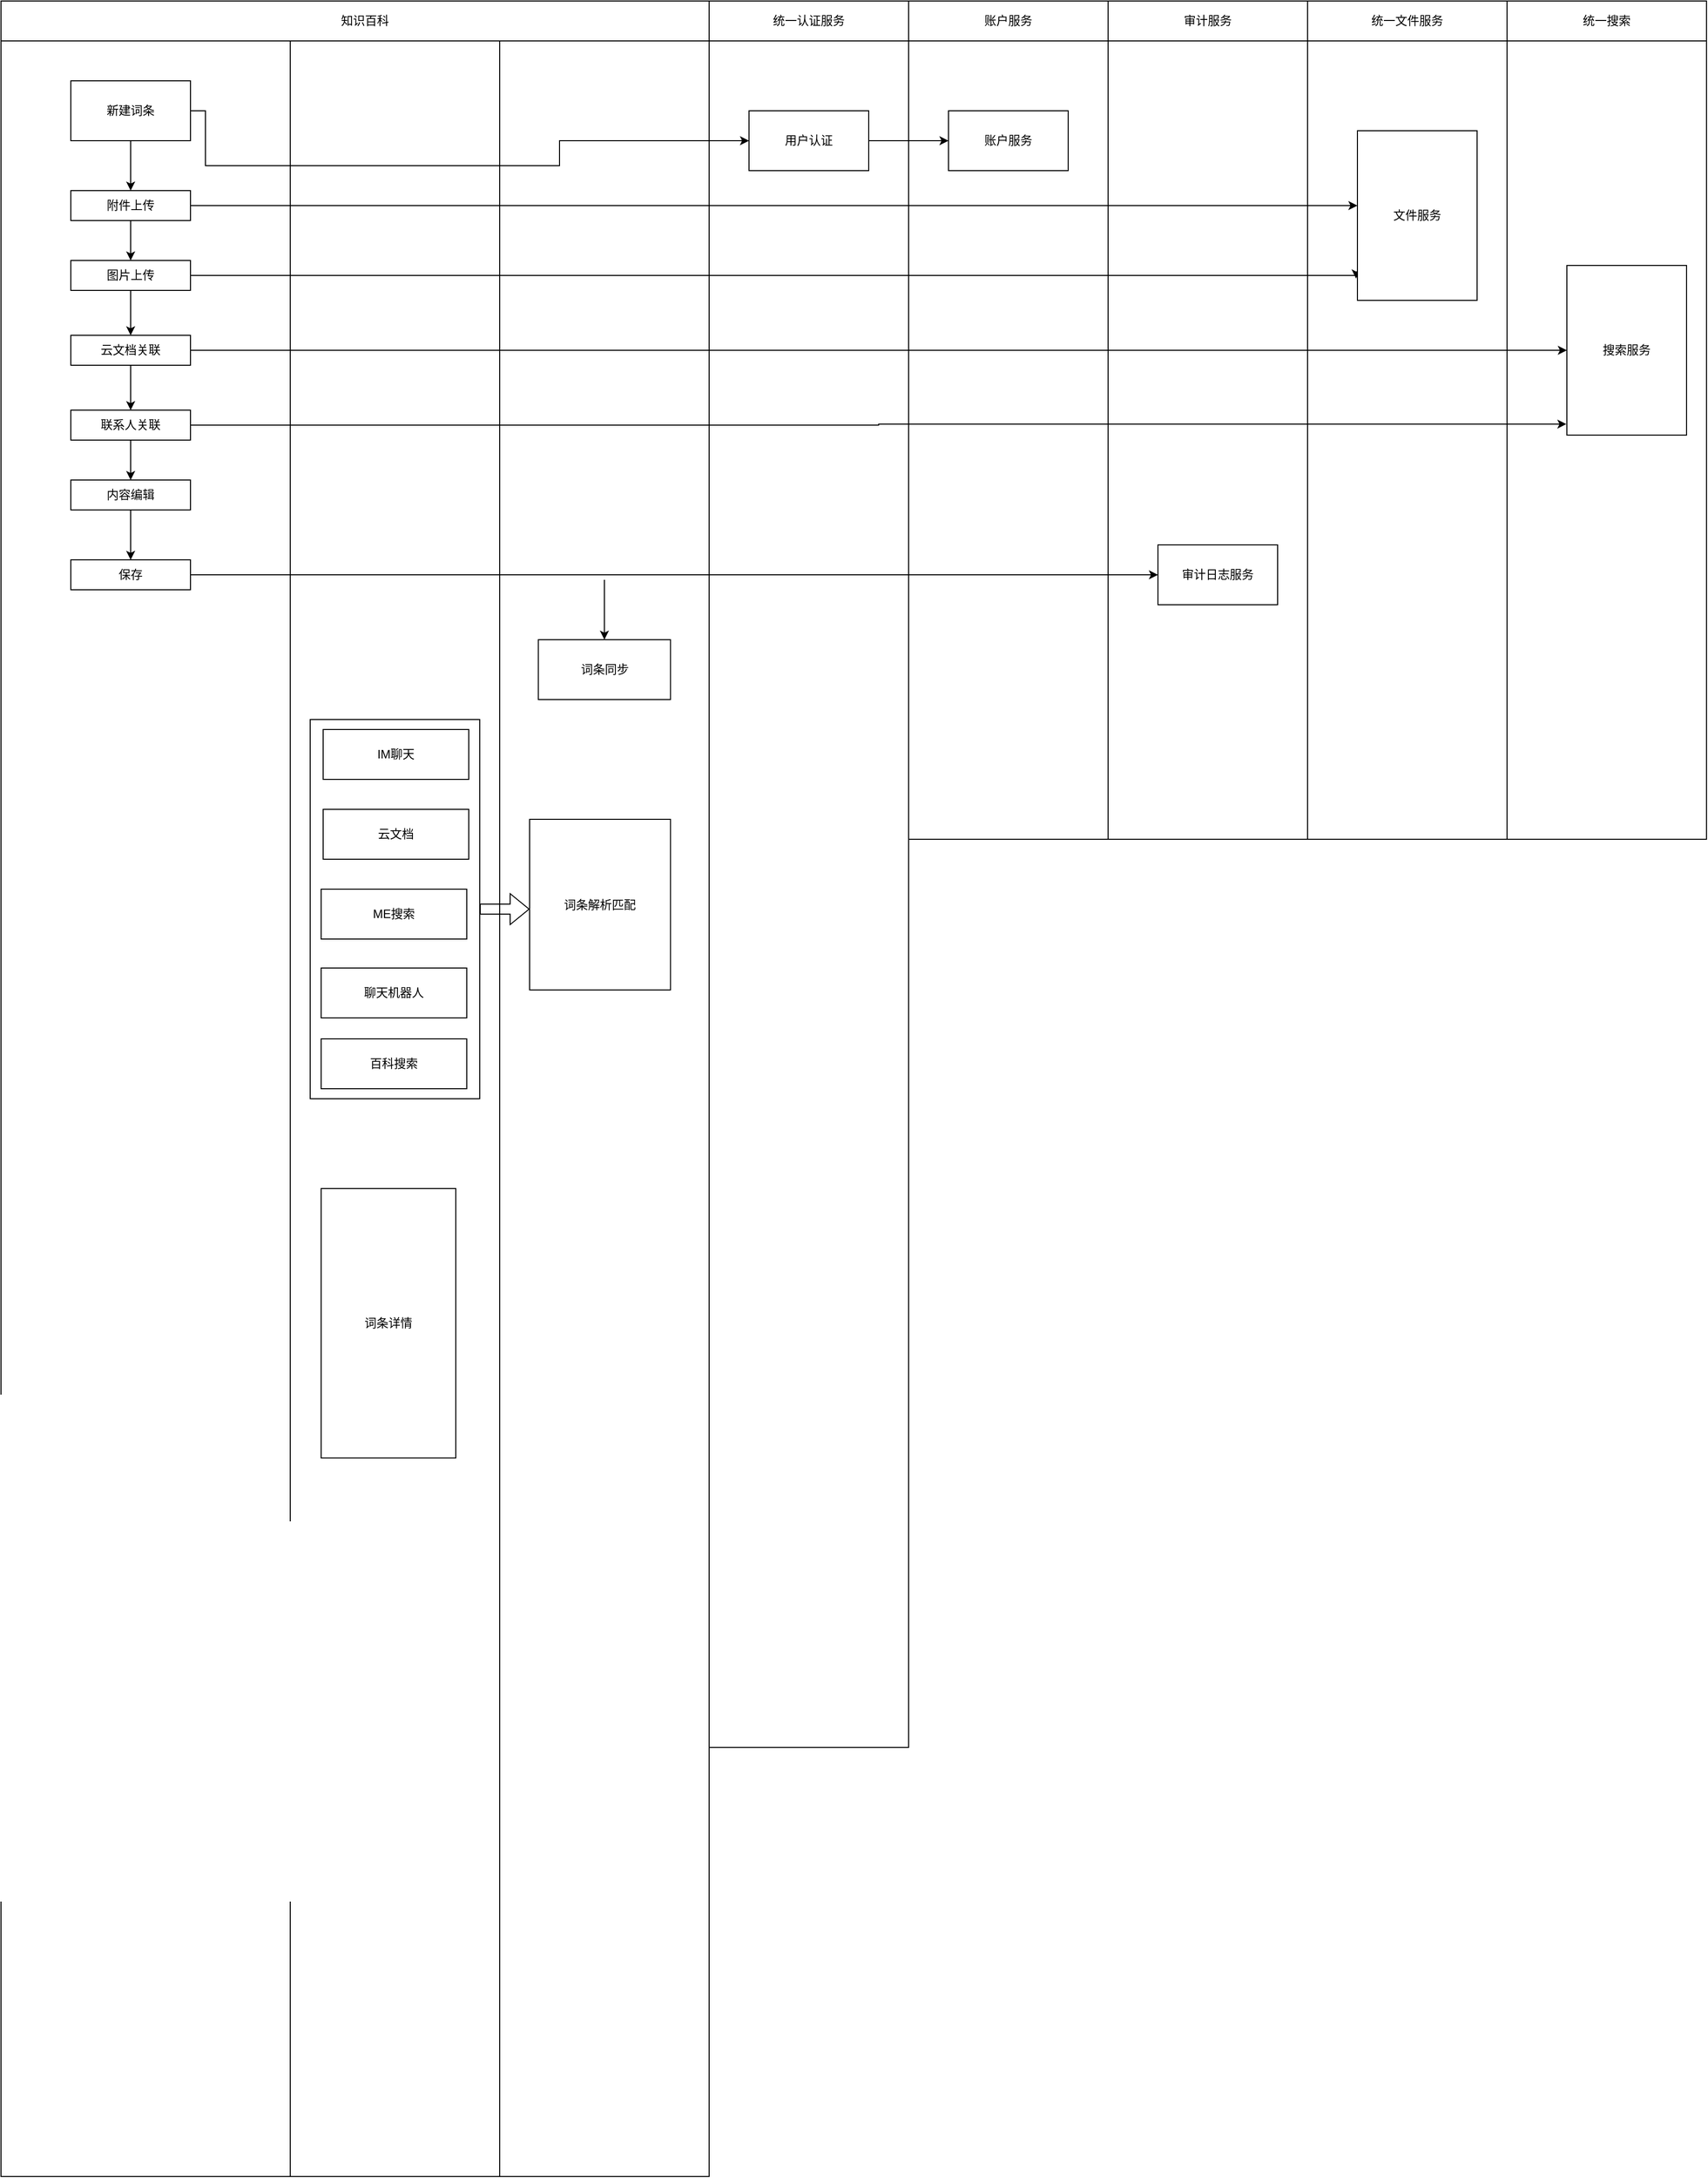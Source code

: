 <mxfile version="20.2.7" type="github">
  <diagram id="aWJN8Z28Av88h7mdpylA" name="第 1 页">
    <mxGraphModel dx="1666" dy="769" grid="1" gridSize="10" guides="1" tooltips="1" connect="1" arrows="1" fold="1" page="1" pageScale="1" pageWidth="827" pageHeight="1169" math="0" shadow="0">
      <root>
        <mxCell id="0" />
        <mxCell id="1" parent="0" />
        <mxCell id="ZVE0ramNpkpX6An3514g-3" value="" style="rounded=0;whiteSpace=wrap;html=1;" vertex="1" parent="1">
          <mxGeometry x="380" y="290" width="210" height="2140" as="geometry" />
        </mxCell>
        <mxCell id="ZVE0ramNpkpX6An3514g-87" value="" style="rounded=0;whiteSpace=wrap;html=1;" vertex="1" parent="1">
          <mxGeometry x="400" y="970" width="170" height="380" as="geometry" />
        </mxCell>
        <mxCell id="ZVE0ramNpkpX6An3514g-65" value="" style="rounded=0;whiteSpace=wrap;html=1;" vertex="1" parent="1">
          <mxGeometry x="1600" y="290" width="200" height="800" as="geometry" />
        </mxCell>
        <mxCell id="ZVE0ramNpkpX6An3514g-44" value="" style="rounded=0;whiteSpace=wrap;html=1;" vertex="1" parent="1">
          <mxGeometry x="1400" y="290" width="200" height="800" as="geometry" />
        </mxCell>
        <mxCell id="ZVE0ramNpkpX6An3514g-37" value="" style="rounded=0;whiteSpace=wrap;html=1;" vertex="1" parent="1">
          <mxGeometry x="1200" y="290" width="200" height="800" as="geometry" />
        </mxCell>
        <mxCell id="ZVE0ramNpkpX6An3514g-34" value="" style="rounded=0;whiteSpace=wrap;html=1;" vertex="1" parent="1">
          <mxGeometry x="1000" y="290" width="200" height="800" as="geometry" />
        </mxCell>
        <mxCell id="ZVE0ramNpkpX6An3514g-18" value="" style="rounded=0;whiteSpace=wrap;html=1;" vertex="1" parent="1">
          <mxGeometry x="800" y="290" width="200" height="1710" as="geometry" />
        </mxCell>
        <mxCell id="ZVE0ramNpkpX6An3514g-4" value="" style="rounded=0;whiteSpace=wrap;html=1;" vertex="1" parent="1">
          <mxGeometry x="590" y="290" width="210" height="2140" as="geometry" />
        </mxCell>
        <mxCell id="ZVE0ramNpkpX6An3514g-1" value="" style="rounded=0;whiteSpace=wrap;html=1;" vertex="1" parent="1">
          <mxGeometry x="90" y="290" width="290" height="2140" as="geometry" />
        </mxCell>
        <mxCell id="ZVE0ramNpkpX6An3514g-49" style="edgeStyle=orthogonalEdgeStyle;rounded=0;orthogonalLoop=1;jettySize=auto;html=1;exitX=1;exitY=0.5;exitDx=0;exitDy=0;" edge="1" parent="1" source="ZVE0ramNpkpX6An3514g-55" target="ZVE0ramNpkpX6An3514g-48">
          <mxGeometry relative="1" as="geometry">
            <mxPoint x="350" y="415" as="sourcePoint" />
            <Array as="points">
              <mxPoint x="295" y="415" />
              <mxPoint x="650" y="415" />
              <mxPoint x="650" y="390" />
            </Array>
          </mxGeometry>
        </mxCell>
        <mxCell id="ZVE0ramNpkpX6An3514g-2" value="知识百科" style="rounded=0;whiteSpace=wrap;html=1;" vertex="1" parent="1">
          <mxGeometry x="90" y="250" width="730" height="40" as="geometry" />
        </mxCell>
        <mxCell id="ZVE0ramNpkpX6An3514g-60" style="edgeStyle=orthogonalEdgeStyle;rounded=0;orthogonalLoop=1;jettySize=auto;html=1;" edge="1" parent="1" source="ZVE0ramNpkpX6An3514g-7">
          <mxGeometry relative="1" as="geometry">
            <mxPoint x="1450" y="455" as="targetPoint" />
          </mxGeometry>
        </mxCell>
        <mxCell id="ZVE0ramNpkpX6An3514g-61" style="edgeStyle=orthogonalEdgeStyle;rounded=0;orthogonalLoop=1;jettySize=auto;html=1;entryX=0.5;entryY=0;entryDx=0;entryDy=0;" edge="1" parent="1" source="ZVE0ramNpkpX6An3514g-7" target="ZVE0ramNpkpX6An3514g-8">
          <mxGeometry relative="1" as="geometry" />
        </mxCell>
        <mxCell id="ZVE0ramNpkpX6An3514g-7" value="附件上传" style="rounded=0;whiteSpace=wrap;html=1;" vertex="1" parent="1">
          <mxGeometry x="160" y="440" width="120" height="30" as="geometry" />
        </mxCell>
        <mxCell id="ZVE0ramNpkpX6An3514g-62" style="edgeStyle=orthogonalEdgeStyle;rounded=0;orthogonalLoop=1;jettySize=auto;html=1;entryX=-0.012;entryY=0.871;entryDx=0;entryDy=0;entryPerimeter=0;" edge="1" parent="1" source="ZVE0ramNpkpX6An3514g-8" target="ZVE0ramNpkpX6An3514g-46">
          <mxGeometry relative="1" as="geometry">
            <Array as="points">
              <mxPoint x="1449" y="525" />
            </Array>
          </mxGeometry>
        </mxCell>
        <mxCell id="ZVE0ramNpkpX6An3514g-63" style="edgeStyle=orthogonalEdgeStyle;rounded=0;orthogonalLoop=1;jettySize=auto;html=1;entryX=0.5;entryY=0;entryDx=0;entryDy=0;" edge="1" parent="1" source="ZVE0ramNpkpX6An3514g-8" target="ZVE0ramNpkpX6An3514g-9">
          <mxGeometry relative="1" as="geometry" />
        </mxCell>
        <mxCell id="ZVE0ramNpkpX6An3514g-8" value="图片上传" style="rounded=0;whiteSpace=wrap;html=1;" vertex="1" parent="1">
          <mxGeometry x="160" y="510" width="120" height="30" as="geometry" />
        </mxCell>
        <mxCell id="ZVE0ramNpkpX6An3514g-64" style="edgeStyle=orthogonalEdgeStyle;rounded=0;orthogonalLoop=1;jettySize=auto;html=1;entryX=0.5;entryY=0;entryDx=0;entryDy=0;" edge="1" parent="1" source="ZVE0ramNpkpX6An3514g-9" target="ZVE0ramNpkpX6An3514g-10">
          <mxGeometry relative="1" as="geometry" />
        </mxCell>
        <mxCell id="ZVE0ramNpkpX6An3514g-68" style="edgeStyle=orthogonalEdgeStyle;rounded=0;orthogonalLoop=1;jettySize=auto;html=1;" edge="1" parent="1" source="ZVE0ramNpkpX6An3514g-9" target="ZVE0ramNpkpX6An3514g-67">
          <mxGeometry relative="1" as="geometry" />
        </mxCell>
        <mxCell id="ZVE0ramNpkpX6An3514g-9" value="云文档关联" style="rounded=0;whiteSpace=wrap;html=1;" vertex="1" parent="1">
          <mxGeometry x="160" y="585" width="120" height="30" as="geometry" />
        </mxCell>
        <mxCell id="ZVE0ramNpkpX6An3514g-71" style="edgeStyle=orthogonalEdgeStyle;rounded=0;orthogonalLoop=1;jettySize=auto;html=1;entryX=-0.004;entryY=0.935;entryDx=0;entryDy=0;entryPerimeter=0;" edge="1" parent="1" source="ZVE0ramNpkpX6An3514g-10" target="ZVE0ramNpkpX6An3514g-67">
          <mxGeometry relative="1" as="geometry" />
        </mxCell>
        <mxCell id="ZVE0ramNpkpX6An3514g-73" value="" style="edgeStyle=orthogonalEdgeStyle;rounded=0;orthogonalLoop=1;jettySize=auto;html=1;" edge="1" parent="1" source="ZVE0ramNpkpX6An3514g-10" target="ZVE0ramNpkpX6An3514g-72">
          <mxGeometry relative="1" as="geometry" />
        </mxCell>
        <mxCell id="ZVE0ramNpkpX6An3514g-10" value="联系人关联" style="rounded=0;whiteSpace=wrap;html=1;" vertex="1" parent="1">
          <mxGeometry x="160" y="660" width="120" height="30" as="geometry" />
        </mxCell>
        <mxCell id="ZVE0ramNpkpX6An3514g-19" value="统一认证服务" style="rounded=0;whiteSpace=wrap;html=1;" vertex="1" parent="1">
          <mxGeometry x="800" y="250" width="200" height="40" as="geometry" />
        </mxCell>
        <mxCell id="ZVE0ramNpkpX6An3514g-36" value="账户服务" style="rounded=0;whiteSpace=wrap;html=1;" vertex="1" parent="1">
          <mxGeometry x="1000" y="250" width="200" height="40" as="geometry" />
        </mxCell>
        <mxCell id="ZVE0ramNpkpX6An3514g-38" value="审计服务" style="rounded=0;whiteSpace=wrap;html=1;" vertex="1" parent="1">
          <mxGeometry x="1200" y="250" width="200" height="40" as="geometry" />
        </mxCell>
        <mxCell id="ZVE0ramNpkpX6An3514g-43" value="审计日志服务" style="rounded=0;whiteSpace=wrap;html=1;" vertex="1" parent="1">
          <mxGeometry x="1250" y="795" width="120" height="60" as="geometry" />
        </mxCell>
        <mxCell id="ZVE0ramNpkpX6An3514g-45" value="统一文件服务" style="rounded=0;whiteSpace=wrap;html=1;" vertex="1" parent="1">
          <mxGeometry x="1400" y="250" width="200" height="40" as="geometry" />
        </mxCell>
        <mxCell id="ZVE0ramNpkpX6An3514g-46" value="文件服务" style="rounded=0;whiteSpace=wrap;html=1;" vertex="1" parent="1">
          <mxGeometry x="1450" y="380" width="120" height="170" as="geometry" />
        </mxCell>
        <mxCell id="ZVE0ramNpkpX6An3514g-53" style="edgeStyle=orthogonalEdgeStyle;rounded=0;orthogonalLoop=1;jettySize=auto;html=1;" edge="1" parent="1" source="ZVE0ramNpkpX6An3514g-48" target="ZVE0ramNpkpX6An3514g-52">
          <mxGeometry relative="1" as="geometry" />
        </mxCell>
        <mxCell id="ZVE0ramNpkpX6An3514g-48" value="用户认证" style="rounded=0;whiteSpace=wrap;html=1;" vertex="1" parent="1">
          <mxGeometry x="840" y="360" width="120" height="60" as="geometry" />
        </mxCell>
        <mxCell id="ZVE0ramNpkpX6An3514g-52" value="账户服务" style="rounded=0;whiteSpace=wrap;html=1;" vertex="1" parent="1">
          <mxGeometry x="1040" y="360" width="120" height="60" as="geometry" />
        </mxCell>
        <mxCell id="ZVE0ramNpkpX6An3514g-57" style="edgeStyle=orthogonalEdgeStyle;rounded=0;orthogonalLoop=1;jettySize=auto;html=1;entryX=0.5;entryY=0;entryDx=0;entryDy=0;" edge="1" parent="1" source="ZVE0ramNpkpX6An3514g-55" target="ZVE0ramNpkpX6An3514g-7">
          <mxGeometry relative="1" as="geometry" />
        </mxCell>
        <mxCell id="ZVE0ramNpkpX6An3514g-55" value="新建词条" style="rounded=0;whiteSpace=wrap;html=1;" vertex="1" parent="1">
          <mxGeometry x="160" y="330" width="120" height="60" as="geometry" />
        </mxCell>
        <mxCell id="ZVE0ramNpkpX6An3514g-66" value="统一搜索" style="rounded=0;whiteSpace=wrap;html=1;" vertex="1" parent="1">
          <mxGeometry x="1600" y="250" width="200" height="40" as="geometry" />
        </mxCell>
        <mxCell id="ZVE0ramNpkpX6An3514g-67" value="搜索服务" style="rounded=0;whiteSpace=wrap;html=1;" vertex="1" parent="1">
          <mxGeometry x="1660" y="515" width="120" height="170" as="geometry" />
        </mxCell>
        <mxCell id="ZVE0ramNpkpX6An3514g-72" value="内容编辑" style="whiteSpace=wrap;html=1;rounded=0;" vertex="1" parent="1">
          <mxGeometry x="160" y="730" width="120" height="30" as="geometry" />
        </mxCell>
        <mxCell id="ZVE0ramNpkpX6An3514g-75" value="" style="edgeStyle=orthogonalEdgeStyle;rounded=0;orthogonalLoop=1;jettySize=auto;html=1;exitX=0.5;exitY=1;exitDx=0;exitDy=0;" edge="1" target="ZVE0ramNpkpX6An3514g-76" parent="1" source="ZVE0ramNpkpX6An3514g-72">
          <mxGeometry relative="1" as="geometry">
            <mxPoint x="220" y="770" as="sourcePoint" />
          </mxGeometry>
        </mxCell>
        <mxCell id="ZVE0ramNpkpX6An3514g-77" style="edgeStyle=orthogonalEdgeStyle;rounded=0;orthogonalLoop=1;jettySize=auto;html=1;entryX=0;entryY=0.5;entryDx=0;entryDy=0;" edge="1" parent="1" source="ZVE0ramNpkpX6An3514g-76" target="ZVE0ramNpkpX6An3514g-43">
          <mxGeometry relative="1" as="geometry" />
        </mxCell>
        <mxCell id="ZVE0ramNpkpX6An3514g-76" value="保存" style="whiteSpace=wrap;html=1;rounded=0;" vertex="1" parent="1">
          <mxGeometry x="160" y="810" width="120" height="30" as="geometry" />
        </mxCell>
        <mxCell id="ZVE0ramNpkpX6An3514g-78" value="词条同步" style="rounded=0;whiteSpace=wrap;html=1;" vertex="1" parent="1">
          <mxGeometry x="628.75" y="890" width="132.5" height="60" as="geometry" />
        </mxCell>
        <mxCell id="ZVE0ramNpkpX6An3514g-79" value="" style="endArrow=classic;html=1;rounded=0;" edge="1" parent="1" target="ZVE0ramNpkpX6An3514g-78">
          <mxGeometry width="50" height="50" relative="1" as="geometry">
            <mxPoint x="695" y="830" as="sourcePoint" />
            <mxPoint x="510" y="870" as="targetPoint" />
          </mxGeometry>
        </mxCell>
        <mxCell id="ZVE0ramNpkpX6An3514g-81" value="IM聊天" style="rounded=0;whiteSpace=wrap;html=1;" vertex="1" parent="1">
          <mxGeometry x="413" y="980" width="146" height="50" as="geometry" />
        </mxCell>
        <mxCell id="ZVE0ramNpkpX6An3514g-82" value="云文档" style="rounded=0;whiteSpace=wrap;html=1;" vertex="1" parent="1">
          <mxGeometry x="413" y="1060" width="146" height="50" as="geometry" />
        </mxCell>
        <mxCell id="ZVE0ramNpkpX6An3514g-83" value="ME搜索" style="rounded=0;whiteSpace=wrap;html=1;" vertex="1" parent="1">
          <mxGeometry x="411" y="1140" width="146" height="50" as="geometry" />
        </mxCell>
        <mxCell id="ZVE0ramNpkpX6An3514g-84" value="聊天机器人" style="rounded=0;whiteSpace=wrap;html=1;" vertex="1" parent="1">
          <mxGeometry x="411" y="1219" width="146" height="50" as="geometry" />
        </mxCell>
        <mxCell id="ZVE0ramNpkpX6An3514g-85" value="百科搜索" style="rounded=0;whiteSpace=wrap;html=1;" vertex="1" parent="1">
          <mxGeometry x="411" y="1290" width="146" height="50" as="geometry" />
        </mxCell>
        <mxCell id="ZVE0ramNpkpX6An3514g-86" value="词条解析匹配" style="rounded=0;whiteSpace=wrap;html=1;" vertex="1" parent="1">
          <mxGeometry x="620" y="1070" width="141.25" height="171" as="geometry" />
        </mxCell>
        <mxCell id="ZVE0ramNpkpX6An3514g-88" value="" style="shape=flexArrow;endArrow=classic;html=1;rounded=0;exitX=1;exitY=0.5;exitDx=0;exitDy=0;" edge="1" parent="1" source="ZVE0ramNpkpX6An3514g-87">
          <mxGeometry width="50" height="50" relative="1" as="geometry">
            <mxPoint x="580" y="1220" as="sourcePoint" />
            <mxPoint x="620" y="1160" as="targetPoint" />
          </mxGeometry>
        </mxCell>
        <mxCell id="ZVE0ramNpkpX6An3514g-89" value="词条详情" style="rounded=0;whiteSpace=wrap;html=1;" vertex="1" parent="1">
          <mxGeometry x="411" y="1440" width="135" height="270" as="geometry" />
        </mxCell>
      </root>
    </mxGraphModel>
  </diagram>
</mxfile>
